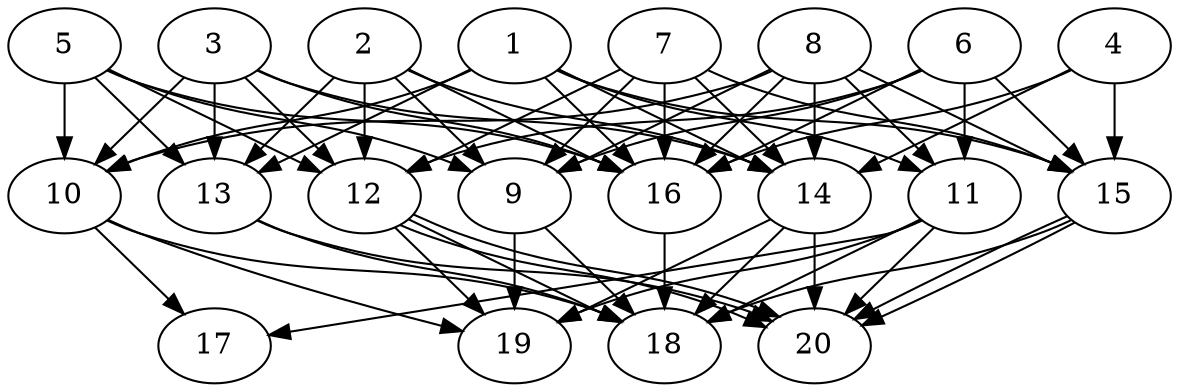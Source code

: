 // DAG automatically generated by daggen at Thu Oct  3 13:58:43 2019
// ./daggen --dot -n 20 --ccr 0.4 --fat 0.7 --regular 0.9 --density 0.9 --mindata 5242880 --maxdata 52428800 
digraph G {
  1 [size="35363840", alpha="0.07", expect_size="14145536"] 
  1 -> 10 [size ="14145536"]
  1 -> 11 [size ="14145536"]
  1 -> 13 [size ="14145536"]
  1 -> 14 [size ="14145536"]
  1 -> 15 [size ="14145536"]
  1 -> 16 [size ="14145536"]
  2 [size="52741120", alpha="0.14", expect_size="21096448"] 
  2 -> 9 [size ="21096448"]
  2 -> 12 [size ="21096448"]
  2 -> 13 [size ="21096448"]
  2 -> 14 [size ="21096448"]
  2 -> 16 [size ="21096448"]
  3 [size="114920960", alpha="0.10", expect_size="45968384"] 
  3 -> 10 [size ="45968384"]
  3 -> 12 [size ="45968384"]
  3 -> 13 [size ="45968384"]
  3 -> 14 [size ="45968384"]
  3 -> 16 [size ="45968384"]
  4 [size="96296960", alpha="0.01", expect_size="38518784"] 
  4 -> 14 [size ="38518784"]
  4 -> 15 [size ="38518784"]
  4 -> 16 [size ="38518784"]
  5 [size="89221120", alpha="0.07", expect_size="35688448"] 
  5 -> 9 [size ="35688448"]
  5 -> 10 [size ="35688448"]
  5 -> 12 [size ="35688448"]
  5 -> 13 [size ="35688448"]
  5 -> 16 [size ="35688448"]
  6 [size="39303680", alpha="0.07", expect_size="15721472"] 
  6 -> 9 [size ="15721472"]
  6 -> 11 [size ="15721472"]
  6 -> 12 [size ="15721472"]
  6 -> 15 [size ="15721472"]
  6 -> 16 [size ="15721472"]
  7 [size="58158080", alpha="0.16", expect_size="23263232"] 
  7 -> 9 [size ="23263232"]
  7 -> 12 [size ="23263232"]
  7 -> 14 [size ="23263232"]
  7 -> 15 [size ="23263232"]
  7 -> 16 [size ="23263232"]
  8 [size="84321280", alpha="0.14", expect_size="33728512"] 
  8 -> 9 [size ="33728512"]
  8 -> 10 [size ="33728512"]
  8 -> 11 [size ="33728512"]
  8 -> 14 [size ="33728512"]
  8 -> 15 [size ="33728512"]
  8 -> 16 [size ="33728512"]
  9 [size="123484160", alpha="0.19", expect_size="49393664"] 
  9 -> 18 [size ="49393664"]
  9 -> 19 [size ="49393664"]
  10 [size="67788800", alpha="0.18", expect_size="27115520"] 
  10 -> 17 [size ="27115520"]
  10 -> 18 [size ="27115520"]
  10 -> 19 [size ="27115520"]
  11 [size="81856000", alpha="0.09", expect_size="32742400"] 
  11 -> 17 [size ="32742400"]
  11 -> 18 [size ="32742400"]
  11 -> 19 [size ="32742400"]
  11 -> 20 [size ="32742400"]
  12 [size="123025920", alpha="0.03", expect_size="49210368"] 
  12 -> 18 [size ="49210368"]
  12 -> 19 [size ="49210368"]
  12 -> 20 [size ="49210368"]
  12 -> 20 [size ="49210368"]
  13 [size="87703040", alpha="0.16", expect_size="35081216"] 
  13 -> 18 [size ="35081216"]
  13 -> 20 [size ="35081216"]
  14 [size="26608640", alpha="0.19", expect_size="10643456"] 
  14 -> 18 [size ="10643456"]
  14 -> 19 [size ="10643456"]
  14 -> 20 [size ="10643456"]
  15 [size="32663040", alpha="0.13", expect_size="13065216"] 
  15 -> 18 [size ="13065216"]
  15 -> 20 [size ="13065216"]
  15 -> 20 [size ="13065216"]
  16 [size="74982400", alpha="0.20", expect_size="29992960"] 
  16 -> 18 [size ="29992960"]
  17 [size="118937600", alpha="0.16", expect_size="47575040"] 
  18 [size="95096320", alpha="0.18", expect_size="38038528"] 
  19 [size="62387200", alpha="0.15", expect_size="24954880"] 
  20 [size="57418240", alpha="0.09", expect_size="22967296"] 
}
